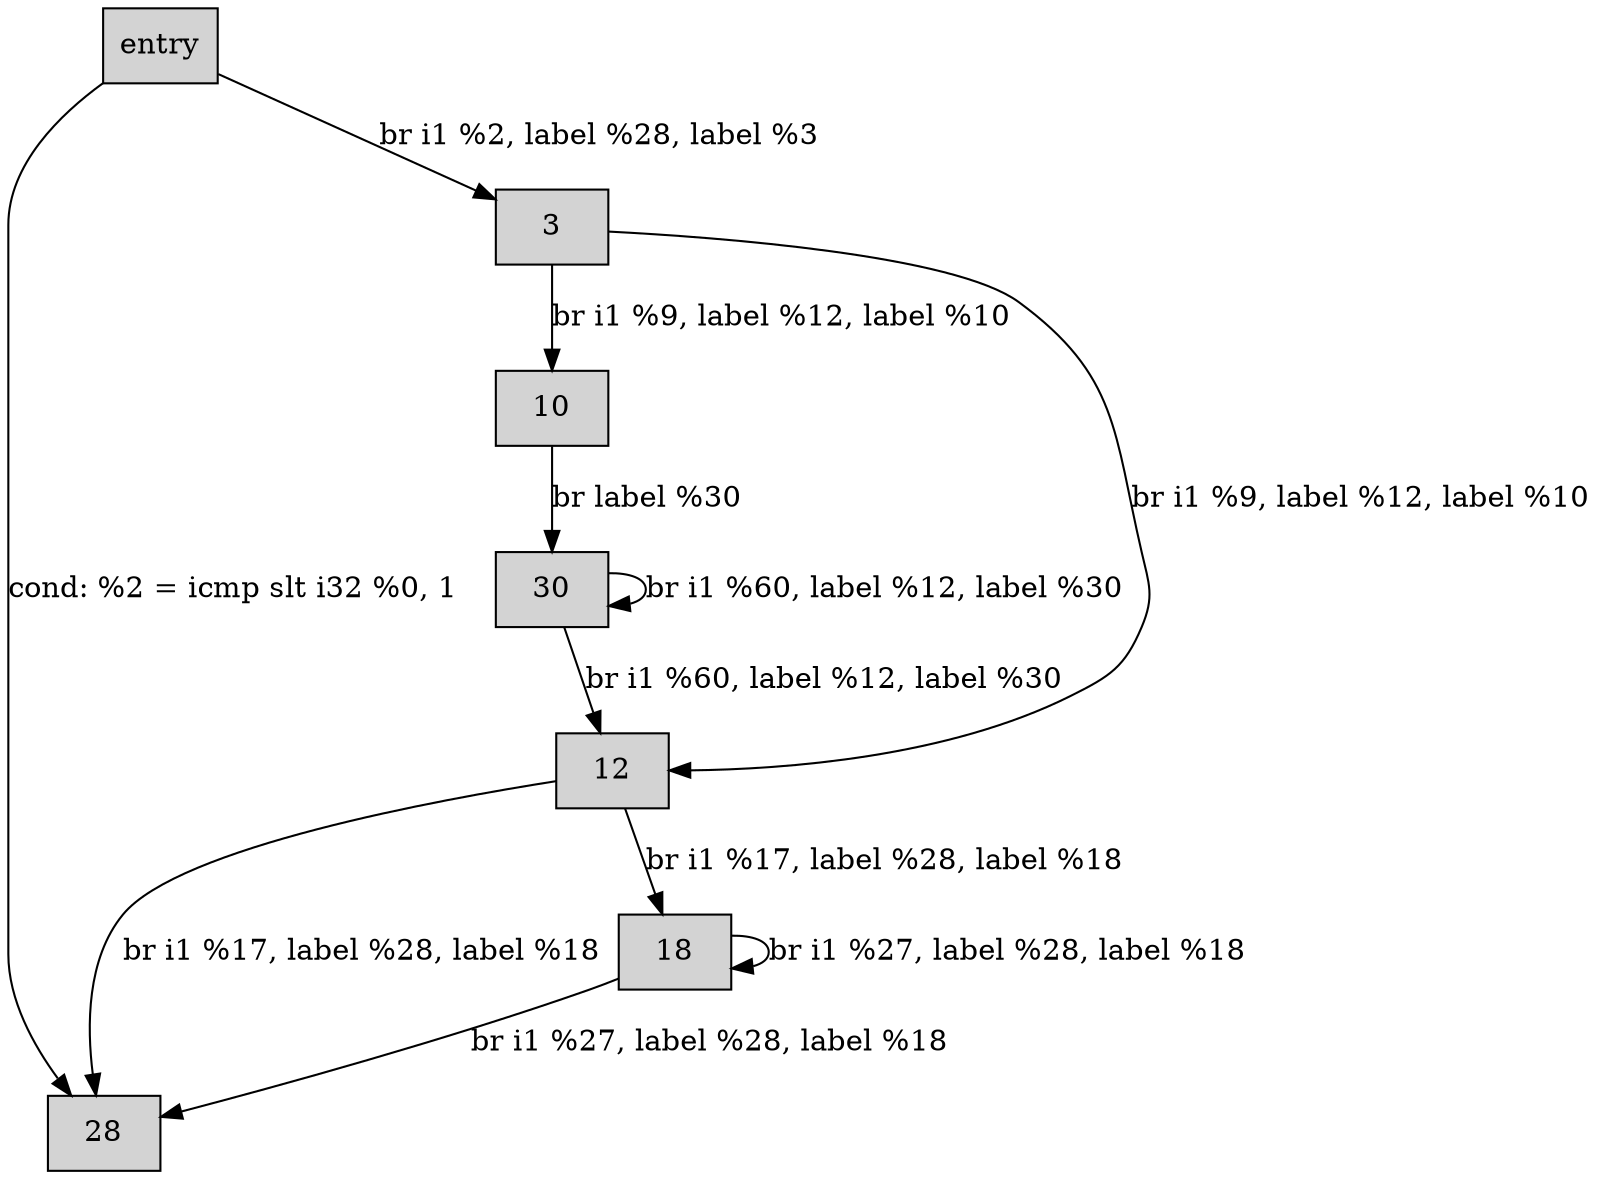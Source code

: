 digraph CFG {
    node [shape=box, style=filled];

    entry [label="entry"];
    28 [label="28"];
    3 [label="3"];
    10 [label="10"];
    30 [label="30"];
    12 [label="12"];
    18 [label="18"];

    entry -> 28 [label="cond: %2 = icmp slt i32 %0, 1"];
    entry -> 3 [label="br i1 %2, label %28, label %3"];

    3 -> 12 [label="br i1 %9, label %12, label %10"];
    3 -> 10 [label="br i1 %9, label %12, label %10"];

    10 -> 30 [label="br label %30"];

    30 -> 30 [label="br i1 %60, label %12, label %30"];
    30 -> 12 [label="br i1 %60, label %12, label %30"];

    12 -> 28 [label="br i1 %17, label %28, label %18"];
    12 -> 18 [label="br i1 %17, label %28, label %18"];

    18 -> 28 [label="br i1 %27, label %28, label %18"];
    18 -> 18 [label="br i1 %27, label %28, label %18"];
}
